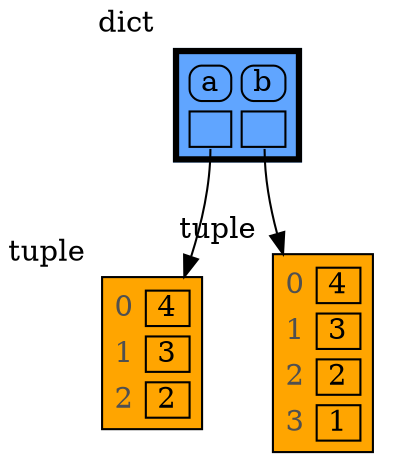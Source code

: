 digraph memory_graph {
	node [shape=plaintext]
	node136100116210944 [label=<
<TABLE BORDER="1" CELLBORDER="1" CELLSPACING="5" CELLPADDING="0" BGCOLOR="orange" PORT="table">
    <TR><TD BORDER="0"><font color="#505050">0</font></TD><TD BORDER="1"> 4 </TD></TR>
    <TR><TD BORDER="0"><font color="#505050">1</font></TD><TD BORDER="1"> 3 </TD></TR>
    <TR><TD BORDER="0"><font color="#505050">2</font></TD><TD BORDER="1"> 2 </TD></TR>
</TABLE>
> xlabel=tuple]
	node136100113527600 [label=<
<TABLE BORDER="1" CELLBORDER="1" CELLSPACING="5" CELLPADDING="0" BGCOLOR="orange" PORT="table">
    <TR><TD BORDER="0"><font color="#505050">0</font></TD><TD BORDER="1"> 4 </TD></TR>
    <TR><TD BORDER="0"><font color="#505050">1</font></TD><TD BORDER="1"> 3 </TD></TR>
    <TR><TD BORDER="0"><font color="#505050">2</font></TD><TD BORDER="1"> 2 </TD></TR>
    <TR><TD BORDER="0"><font color="#505050">3</font></TD><TD BORDER="1"> 1 </TD></TR>
</TABLE>
> xlabel=tuple]
	node136100126613184 [label=<
<TABLE BORDER="3" CELLBORDER="1" CELLSPACING="5" CELLPADDING="0" BGCOLOR="#60a5ff" PORT="table">
    <TR><TD BORDER="1" STYLE="ROUNDED"> a </TD><TD BORDER="1" STYLE="ROUNDED"> b </TD></TR>
    <TR><TD BORDER="1" PORT="ref0"> </TD><TD BORDER="1" PORT="ref1"> </TD></TR>
</TABLE>
> xlabel=dict]
	node136100126613184:ref0 -> node136100116210944:table [style=solid]
	node136100126613184:ref1 -> node136100113527600:table [style=solid]
subgraph { rank=same; node136100116210944 -> node136100113527600[weight=10, style=invis]; }
}

